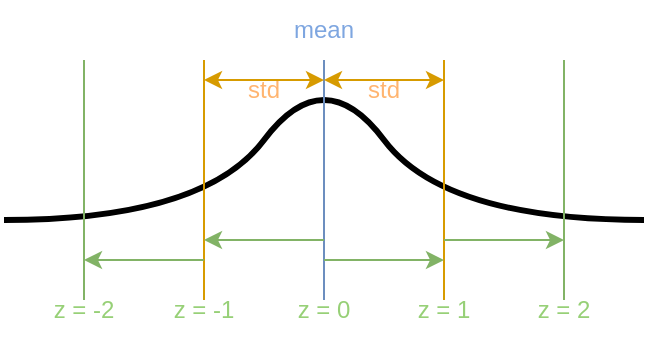 <mxfile version="24.8.2">
  <diagram name="SDSAI-03_z-scores" id="kv_JJNYyV2cZYeZ4pLq4">
    <mxGraphModel dx="529" dy="707" grid="1" gridSize="10" guides="1" tooltips="1" connect="1" arrows="1" fold="1" page="1" pageScale="1" pageWidth="827" pageHeight="1169" math="0" shadow="0">
      <root>
        <mxCell id="0" />
        <mxCell id="1" parent="0" />
        <mxCell id="chnPa9nIm7DIixL4nCrp-3" value="" style="curved=1;endArrow=none;html=1;rounded=0;endFill=0;strokeWidth=3;" edge="1" parent="1">
          <mxGeometry width="50" height="50" relative="1" as="geometry">
            <mxPoint x="240" y="560" as="sourcePoint" />
            <mxPoint x="560" y="560" as="targetPoint" />
            <Array as="points">
              <mxPoint x="340" y="560" />
              <mxPoint x="400" y="480" />
              <mxPoint x="460" y="560" />
            </Array>
          </mxGeometry>
        </mxCell>
        <mxCell id="chnPa9nIm7DIixL4nCrp-4" value="" style="endArrow=none;html=1;rounded=0;fillColor=#dae8fc;strokeColor=#6c8ebf;" edge="1" parent="1">
          <mxGeometry width="50" height="50" relative="1" as="geometry">
            <mxPoint x="400" y="600" as="sourcePoint" />
            <mxPoint x="400" y="480" as="targetPoint" />
          </mxGeometry>
        </mxCell>
        <mxCell id="chnPa9nIm7DIixL4nCrp-5" value="" style="endArrow=none;html=1;rounded=0;fillColor=#ffe6cc;strokeColor=#d79b00;" edge="1" parent="1">
          <mxGeometry width="50" height="50" relative="1" as="geometry">
            <mxPoint x="340" y="600" as="sourcePoint" />
            <mxPoint x="340" y="480" as="targetPoint" />
          </mxGeometry>
        </mxCell>
        <mxCell id="chnPa9nIm7DIixL4nCrp-6" value="" style="endArrow=none;html=1;rounded=0;fillColor=#ffe6cc;strokeColor=#d79b00;" edge="1" parent="1">
          <mxGeometry width="50" height="50" relative="1" as="geometry">
            <mxPoint x="460" y="600" as="sourcePoint" />
            <mxPoint x="460" y="480" as="targetPoint" />
          </mxGeometry>
        </mxCell>
        <mxCell id="chnPa9nIm7DIixL4nCrp-7" value="mean" style="text;html=1;align=center;verticalAlign=middle;whiteSpace=wrap;rounded=0;fontColor=#7EA6E0;" vertex="1" parent="1">
          <mxGeometry x="370" y="450" width="60" height="30" as="geometry" />
        </mxCell>
        <mxCell id="chnPa9nIm7DIixL4nCrp-8" value="" style="endArrow=classic;startArrow=classic;html=1;rounded=0;fillColor=#ffe6cc;strokeColor=#d79b00;" edge="1" parent="1">
          <mxGeometry width="50" height="50" relative="1" as="geometry">
            <mxPoint x="340" y="490" as="sourcePoint" />
            <mxPoint x="400" y="490" as="targetPoint" />
          </mxGeometry>
        </mxCell>
        <mxCell id="chnPa9nIm7DIixL4nCrp-9" value="" style="endArrow=classic;startArrow=classic;html=1;rounded=0;fillColor=#ffe6cc;strokeColor=#d79b00;" edge="1" parent="1">
          <mxGeometry width="50" height="50" relative="1" as="geometry">
            <mxPoint x="400" y="490" as="sourcePoint" />
            <mxPoint x="460" y="490" as="targetPoint" />
          </mxGeometry>
        </mxCell>
        <mxCell id="chnPa9nIm7DIixL4nCrp-10" value="std" style="text;html=1;align=center;verticalAlign=middle;whiteSpace=wrap;rounded=0;fontColor=#FFB570;" vertex="1" parent="1">
          <mxGeometry x="340" y="480" width="60" height="30" as="geometry" />
        </mxCell>
        <mxCell id="chnPa9nIm7DIixL4nCrp-11" value="std" style="text;html=1;align=center;verticalAlign=middle;whiteSpace=wrap;rounded=0;fontColor=#FFB570;" vertex="1" parent="1">
          <mxGeometry x="400" y="480" width="60" height="30" as="geometry" />
        </mxCell>
        <mxCell id="chnPa9nIm7DIixL4nCrp-13" value="" style="endArrow=none;startArrow=classic;html=1;rounded=0;fillColor=#d5e8d4;strokeColor=#82b366;endFill=0;" edge="1" parent="1">
          <mxGeometry width="50" height="50" relative="1" as="geometry">
            <mxPoint x="340" y="570" as="sourcePoint" />
            <mxPoint x="400" y="570" as="targetPoint" />
          </mxGeometry>
        </mxCell>
        <mxCell id="chnPa9nIm7DIixL4nCrp-14" value="" style="endArrow=none;startArrow=classic;html=1;rounded=0;fillColor=#d5e8d4;strokeColor=#82b366;endFill=0;" edge="1" parent="1">
          <mxGeometry width="50" height="50" relative="1" as="geometry">
            <mxPoint x="280" y="580" as="sourcePoint" />
            <mxPoint x="340" y="580" as="targetPoint" />
          </mxGeometry>
        </mxCell>
        <mxCell id="chnPa9nIm7DIixL4nCrp-15" value="" style="endArrow=none;startArrow=classic;html=1;rounded=0;fillColor=#d5e8d4;strokeColor=#82b366;endFill=0;" edge="1" parent="1">
          <mxGeometry width="50" height="50" relative="1" as="geometry">
            <mxPoint x="460" y="580" as="sourcePoint" />
            <mxPoint x="400" y="580" as="targetPoint" />
          </mxGeometry>
        </mxCell>
        <mxCell id="chnPa9nIm7DIixL4nCrp-16" value="" style="endArrow=none;startArrow=classic;html=1;rounded=0;fillColor=#d5e8d4;strokeColor=#82b366;endFill=0;" edge="1" parent="1">
          <mxGeometry width="50" height="50" relative="1" as="geometry">
            <mxPoint x="520" y="570" as="sourcePoint" />
            <mxPoint x="460" y="570" as="targetPoint" />
          </mxGeometry>
        </mxCell>
        <mxCell id="chnPa9nIm7DIixL4nCrp-17" value="" style="endArrow=none;html=1;rounded=0;fillColor=#d5e8d4;strokeColor=#82b366;" edge="1" parent="1">
          <mxGeometry width="50" height="50" relative="1" as="geometry">
            <mxPoint x="280" y="600" as="sourcePoint" />
            <mxPoint x="280" y="480" as="targetPoint" />
          </mxGeometry>
        </mxCell>
        <mxCell id="chnPa9nIm7DIixL4nCrp-18" value="" style="endArrow=none;html=1;rounded=0;fillColor=#d5e8d4;strokeColor=#82b366;" edge="1" parent="1">
          <mxGeometry width="50" height="50" relative="1" as="geometry">
            <mxPoint x="520" y="600" as="sourcePoint" />
            <mxPoint x="520" y="480" as="targetPoint" />
          </mxGeometry>
        </mxCell>
        <mxCell id="chnPa9nIm7DIixL4nCrp-19" value="z = -2" style="text;html=1;align=center;verticalAlign=middle;whiteSpace=wrap;rounded=0;fontColor=#97D077;" vertex="1" parent="1">
          <mxGeometry x="250" y="590" width="60" height="30" as="geometry" />
        </mxCell>
        <mxCell id="chnPa9nIm7DIixL4nCrp-20" value="z = -1" style="text;html=1;align=center;verticalAlign=middle;whiteSpace=wrap;rounded=0;fontColor=#97D077;" vertex="1" parent="1">
          <mxGeometry x="310" y="590" width="60" height="30" as="geometry" />
        </mxCell>
        <mxCell id="chnPa9nIm7DIixL4nCrp-21" value="z = 0" style="text;html=1;align=center;verticalAlign=middle;whiteSpace=wrap;rounded=0;fontColor=#97D077;" vertex="1" parent="1">
          <mxGeometry x="370" y="590" width="60" height="30" as="geometry" />
        </mxCell>
        <mxCell id="chnPa9nIm7DIixL4nCrp-22" value="z = 1" style="text;html=1;align=center;verticalAlign=middle;whiteSpace=wrap;rounded=0;fontColor=#97D077;" vertex="1" parent="1">
          <mxGeometry x="430" y="590" width="60" height="30" as="geometry" />
        </mxCell>
        <mxCell id="chnPa9nIm7DIixL4nCrp-23" value="z = 2" style="text;html=1;align=center;verticalAlign=middle;whiteSpace=wrap;rounded=0;fontColor=#97D077;" vertex="1" parent="1">
          <mxGeometry x="490" y="590" width="60" height="30" as="geometry" />
        </mxCell>
      </root>
    </mxGraphModel>
  </diagram>
</mxfile>

